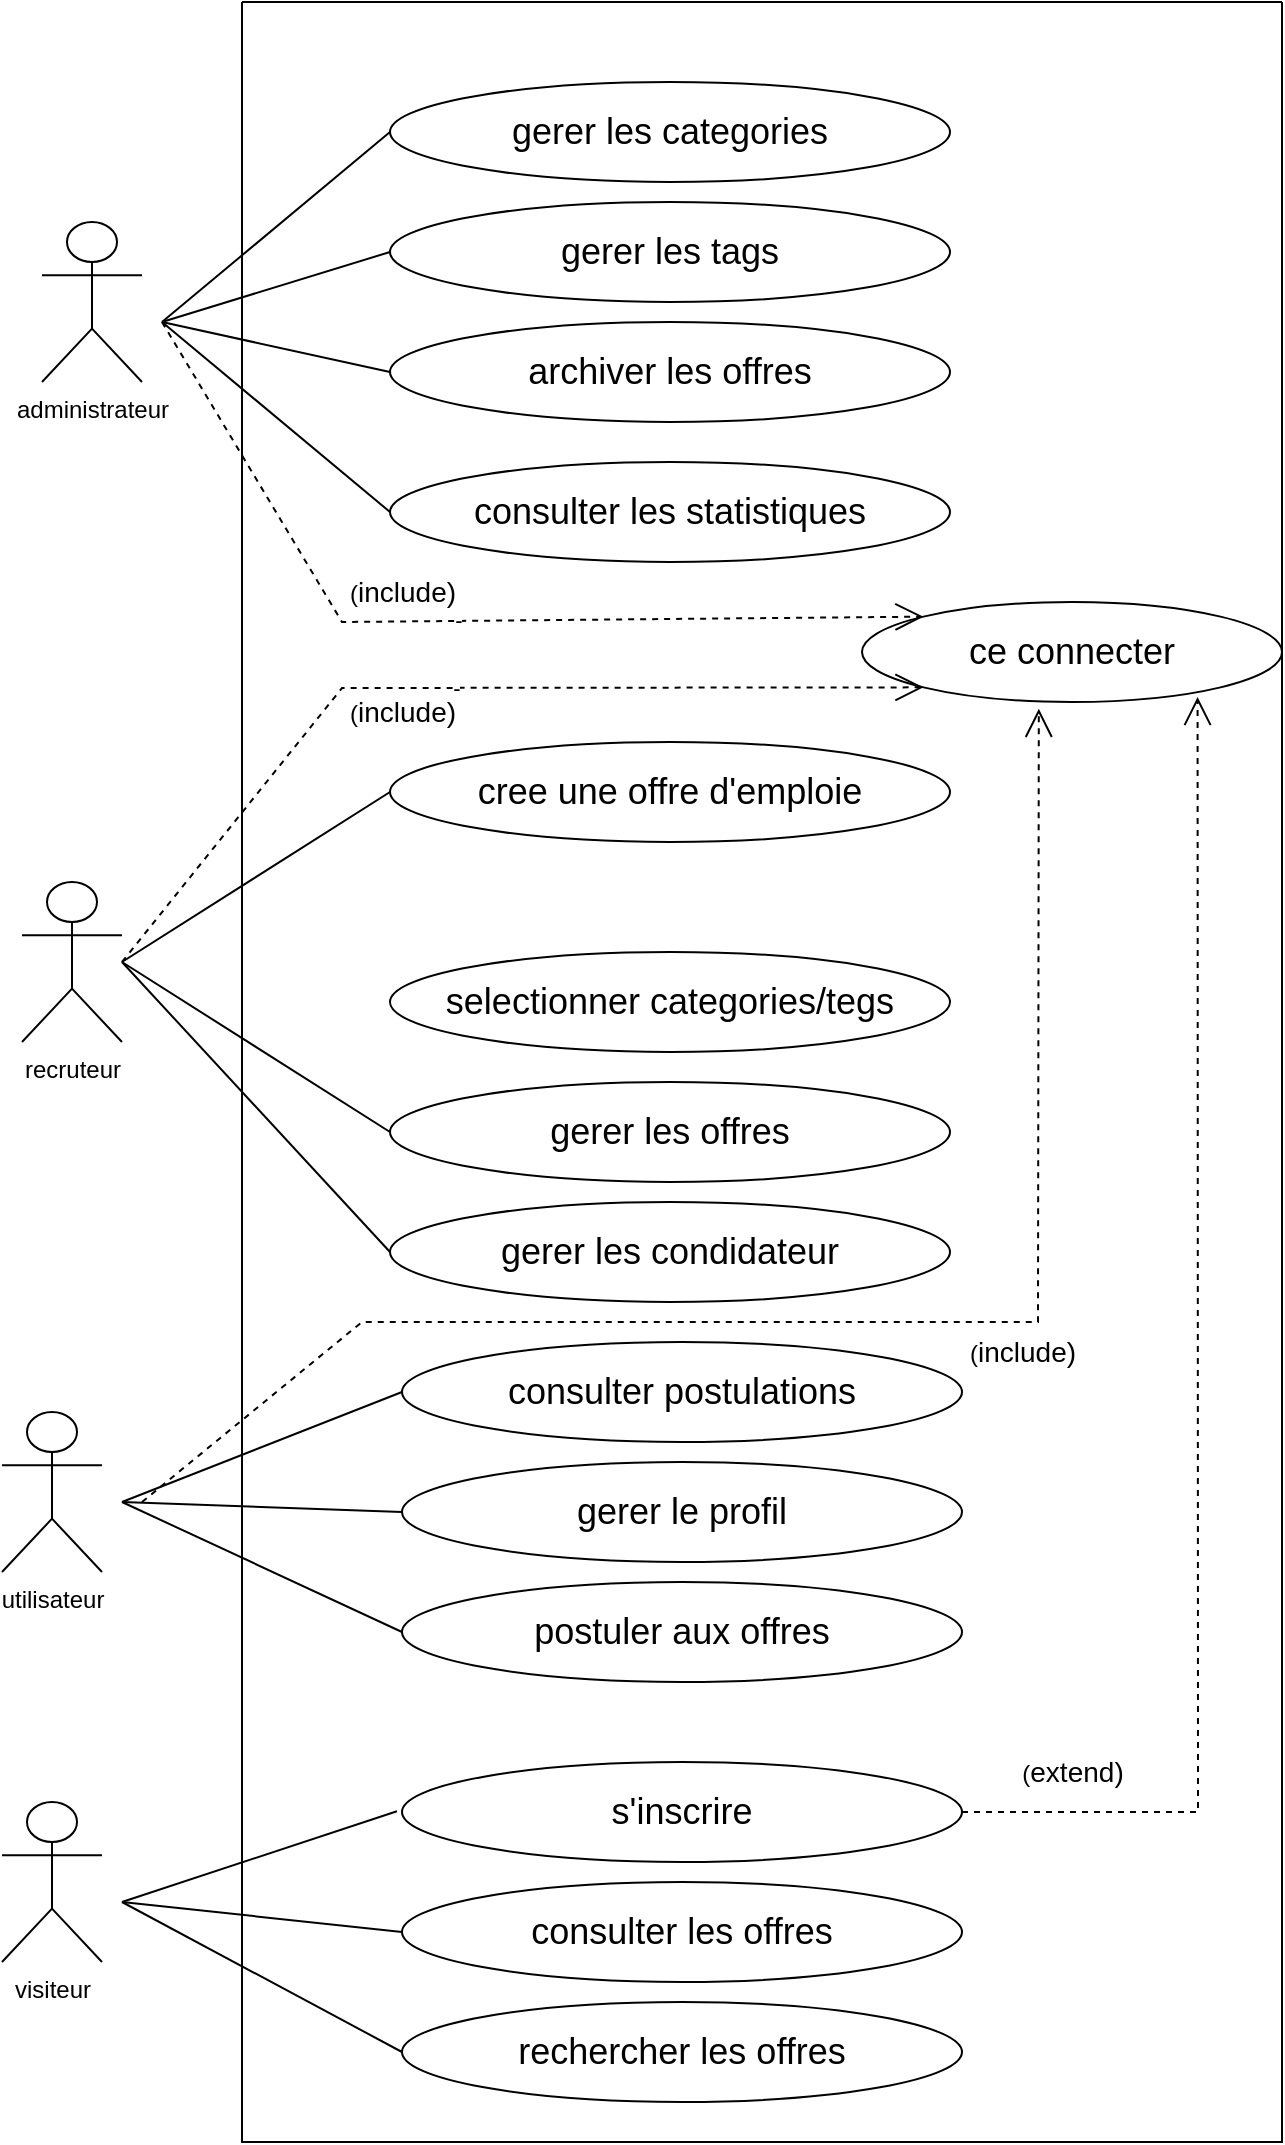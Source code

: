 <mxfile version="26.0.2">
  <diagram id="C5RBs43oDa-KdzZeNtuy" name="Page-1">
    <mxGraphModel dx="1900" dy="883" grid="1" gridSize="10" guides="1" tooltips="1" connect="1" arrows="1" fold="1" page="1" pageScale="1" pageWidth="827" pageHeight="1169" math="0" shadow="0">
      <root>
        <mxCell id="WIyWlLk6GJQsqaUBKTNV-0" />
        <mxCell id="WIyWlLk6GJQsqaUBKTNV-1" parent="WIyWlLk6GJQsqaUBKTNV-0" />
        <mxCell id="s31qBSAKNXmRd7B36Ofu-0" value="" style="swimlane;startSize=0;" vertex="1" parent="WIyWlLk6GJQsqaUBKTNV-1">
          <mxGeometry x="200" y="50" width="520" height="1070" as="geometry">
            <mxRectangle x="200" y="40" width="50" height="40" as="alternateBounds" />
          </mxGeometry>
        </mxCell>
        <mxCell id="s31qBSAKNXmRd7B36Ofu-1" value="&lt;span style=&quot;font-size: 18px;&quot;&gt;consulter les offres&lt;/span&gt;" style="ellipse;whiteSpace=wrap;html=1;" vertex="1" parent="s31qBSAKNXmRd7B36Ofu-0">
          <mxGeometry x="80" y="940" width="280" height="50" as="geometry" />
        </mxCell>
        <mxCell id="s31qBSAKNXmRd7B36Ofu-2" value="&lt;span style=&quot;font-size: 18px;&quot;&gt;rechercher&amp;nbsp;&lt;/span&gt;&lt;span style=&quot;font-size: 18px;&quot;&gt;les offres&lt;/span&gt;" style="ellipse;whiteSpace=wrap;html=1;" vertex="1" parent="s31qBSAKNXmRd7B36Ofu-0">
          <mxGeometry x="80" y="1000" width="280" height="50" as="geometry" />
        </mxCell>
        <mxCell id="s31qBSAKNXmRd7B36Ofu-7" value="&lt;span style=&quot;font-size: 18px;&quot;&gt;gerer les condidateur&lt;/span&gt;" style="ellipse;whiteSpace=wrap;html=1;" vertex="1" parent="s31qBSAKNXmRd7B36Ofu-0">
          <mxGeometry x="74" y="600" width="280" height="50" as="geometry" />
        </mxCell>
        <mxCell id="s31qBSAKNXmRd7B36Ofu-8" value="&lt;span style=&quot;font-size: 18px;&quot;&gt;gerer les offres&lt;/span&gt;" style="ellipse;whiteSpace=wrap;html=1;" vertex="1" parent="s31qBSAKNXmRd7B36Ofu-0">
          <mxGeometry x="74" y="540" width="280" height="50" as="geometry" />
        </mxCell>
        <mxCell id="s31qBSAKNXmRd7B36Ofu-9" value="&lt;span data-lucid-content=&quot;{&amp;quot;t&amp;quot;:&amp;quot;gestion des films&amp;quot;,&amp;quot;m&amp;quot;:[{&amp;quot;s&amp;quot;:0,&amp;quot;n&amp;quot;:&amp;quot;s&amp;quot;,&amp;quot;v&amp;quot;:18.667,&amp;quot;e&amp;quot;:17}]}&quot; data-lucid-type=&quot;application/vnd.lucid.text&quot;&gt;&lt;font style=&quot;font-size: 18px;&quot;&gt;cree une offre d&#39;emploie&lt;/font&gt;&lt;/span&gt;" style="ellipse;whiteSpace=wrap;html=1;" vertex="1" parent="s31qBSAKNXmRd7B36Ofu-0">
          <mxGeometry x="74" y="370" width="280" height="50" as="geometry" />
        </mxCell>
        <mxCell id="s31qBSAKNXmRd7B36Ofu-10" value="" style="endArrow=none;html=1;rounded=0;entryX=0;entryY=0.5;entryDx=0;entryDy=0;" edge="1" parent="s31qBSAKNXmRd7B36Ofu-0" target="s31qBSAKNXmRd7B36Ofu-8">
          <mxGeometry width="50" height="50" relative="1" as="geometry">
            <mxPoint x="-60" y="480" as="sourcePoint" />
            <mxPoint x="220" y="530" as="targetPoint" />
            <Array as="points" />
          </mxGeometry>
        </mxCell>
        <mxCell id="s31qBSAKNXmRd7B36Ofu-11" value="" style="endArrow=none;html=1;rounded=0;entryX=0;entryY=0.5;entryDx=0;entryDy=0;" edge="1" parent="s31qBSAKNXmRd7B36Ofu-0" target="s31qBSAKNXmRd7B36Ofu-9">
          <mxGeometry width="50" height="50" relative="1" as="geometry">
            <mxPoint x="-60" y="480" as="sourcePoint" />
            <mxPoint x="90" y="525" as="targetPoint" />
            <Array as="points" />
          </mxGeometry>
        </mxCell>
        <mxCell id="s31qBSAKNXmRd7B36Ofu-12" value="" style="endArrow=none;html=1;rounded=0;entryX=0;entryY=0.5;entryDx=0;entryDy=0;" edge="1" parent="s31qBSAKNXmRd7B36Ofu-0" target="s31qBSAKNXmRd7B36Ofu-7">
          <mxGeometry width="50" height="50" relative="1" as="geometry">
            <mxPoint x="-60" y="480" as="sourcePoint" />
            <mxPoint x="90" y="525" as="targetPoint" />
            <Array as="points" />
          </mxGeometry>
        </mxCell>
        <mxCell id="s31qBSAKNXmRd7B36Ofu-4" value="&lt;span style=&quot;font-size: 18px;&quot;&gt;postuler aux offres&lt;/span&gt;" style="ellipse;whiteSpace=wrap;html=1;" vertex="1" parent="s31qBSAKNXmRd7B36Ofu-0">
          <mxGeometry x="80" y="790" width="280" height="50" as="geometry" />
        </mxCell>
        <mxCell id="s31qBSAKNXmRd7B36Ofu-5" value="&lt;span style=&quot;font-size: 18px;&quot;&gt;gerer le profil&lt;/span&gt;" style="ellipse;whiteSpace=wrap;html=1;" vertex="1" parent="s31qBSAKNXmRd7B36Ofu-0">
          <mxGeometry x="80" y="730" width="280" height="50" as="geometry" />
        </mxCell>
        <mxCell id="s31qBSAKNXmRd7B36Ofu-6" value="&lt;span style=&quot;font-size: 18px;&quot;&gt;consulter postulations&lt;/span&gt;" style="ellipse;whiteSpace=wrap;html=1;" vertex="1" parent="s31qBSAKNXmRd7B36Ofu-0">
          <mxGeometry x="80" y="670" width="280" height="50" as="geometry" />
        </mxCell>
        <mxCell id="s31qBSAKNXmRd7B36Ofu-33" value="" style="endArrow=none;html=1;rounded=0;entryX=0;entryY=0.5;entryDx=0;entryDy=0;" edge="1" parent="s31qBSAKNXmRd7B36Ofu-0" target="s31qBSAKNXmRd7B36Ofu-4">
          <mxGeometry width="50" height="50" relative="1" as="geometry">
            <mxPoint x="-60" y="750" as="sourcePoint" />
            <mxPoint x="220" y="760" as="targetPoint" />
            <Array as="points" />
          </mxGeometry>
        </mxCell>
        <mxCell id="s31qBSAKNXmRd7B36Ofu-35" value="" style="endArrow=none;html=1;rounded=0;entryX=0;entryY=0.5;entryDx=0;entryDy=0;" edge="1" parent="s31qBSAKNXmRd7B36Ofu-0" target="s31qBSAKNXmRd7B36Ofu-6">
          <mxGeometry width="50" height="50" relative="1" as="geometry">
            <mxPoint x="-60" y="750" as="sourcePoint" />
            <mxPoint x="90" y="695" as="targetPoint" />
            <Array as="points" />
          </mxGeometry>
        </mxCell>
        <mxCell id="s31qBSAKNXmRd7B36Ofu-43" value="&lt;span style=&quot;font-size: 18px;&quot;&gt;s&#39;inscrire&lt;/span&gt;" style="ellipse;whiteSpace=wrap;html=1;" vertex="1" parent="s31qBSAKNXmRd7B36Ofu-0">
          <mxGeometry x="80" y="880" width="280" height="50" as="geometry" />
        </mxCell>
        <mxCell id="s31qBSAKNXmRd7B36Ofu-45" value="&lt;span style=&quot;font-size: 18px;&quot;&gt;archiver les offres&lt;/span&gt;" style="ellipse;whiteSpace=wrap;html=1;" vertex="1" parent="s31qBSAKNXmRd7B36Ofu-0">
          <mxGeometry x="74" y="160" width="280" height="50" as="geometry" />
        </mxCell>
        <mxCell id="s31qBSAKNXmRd7B36Ofu-46" value="&lt;span style=&quot;font-size: 18px;&quot;&gt;gerer les tags&lt;/span&gt;" style="ellipse;whiteSpace=wrap;html=1;" vertex="1" parent="s31qBSAKNXmRd7B36Ofu-0">
          <mxGeometry x="74" y="100" width="280" height="50" as="geometry" />
        </mxCell>
        <mxCell id="s31qBSAKNXmRd7B36Ofu-47" value="&lt;span data-lucid-content=&quot;{&amp;quot;t&amp;quot;:&amp;quot;gestion des films&amp;quot;,&amp;quot;m&amp;quot;:[{&amp;quot;s&amp;quot;:0,&amp;quot;n&amp;quot;:&amp;quot;s&amp;quot;,&amp;quot;v&amp;quot;:18.667,&amp;quot;e&amp;quot;:17}]}&quot; data-lucid-type=&quot;application/vnd.lucid.text&quot;&gt;&lt;font style=&quot;font-size: 18px;&quot;&gt;gerer les categories&lt;/font&gt;&lt;/span&gt;" style="ellipse;whiteSpace=wrap;html=1;" vertex="1" parent="s31qBSAKNXmRd7B36Ofu-0">
          <mxGeometry x="74" y="40" width="280" height="50" as="geometry" />
        </mxCell>
        <mxCell id="s31qBSAKNXmRd7B36Ofu-48" value="&lt;span style=&quot;font-size: 18px;&quot;&gt;consulter les statistiques&lt;/span&gt;" style="ellipse;whiteSpace=wrap;html=1;" vertex="1" parent="s31qBSAKNXmRd7B36Ofu-0">
          <mxGeometry x="74" y="230" width="280" height="50" as="geometry" />
        </mxCell>
        <mxCell id="s31qBSAKNXmRd7B36Ofu-49" value="&lt;span style=&quot;font-size: 18px;&quot;&gt;selectionner categories/tegs&lt;/span&gt;" style="ellipse;whiteSpace=wrap;html=1;" vertex="1" parent="s31qBSAKNXmRd7B36Ofu-0">
          <mxGeometry x="74" y="475" width="280" height="50" as="geometry" />
        </mxCell>
        <mxCell id="s31qBSAKNXmRd7B36Ofu-50" value="&lt;span data-lucid-content=&quot;{&amp;quot;t&amp;quot;:&amp;quot;gestion des films&amp;quot;,&amp;quot;m&amp;quot;:[{&amp;quot;s&amp;quot;:0,&amp;quot;n&amp;quot;:&amp;quot;s&amp;quot;,&amp;quot;v&amp;quot;:18.667,&amp;quot;e&amp;quot;:17}]}&quot; data-lucid-type=&quot;application/vnd.lucid.text&quot;&gt;&lt;font style=&quot;font-size: 18px;&quot;&gt;ce connecter&lt;/font&gt;&lt;/span&gt;" style="ellipse;whiteSpace=wrap;html=1;" vertex="1" parent="s31qBSAKNXmRd7B36Ofu-0">
          <mxGeometry x="310" y="300" width="210" height="50" as="geometry" />
        </mxCell>
        <mxCell id="s31qBSAKNXmRd7B36Ofu-51" value="" style="endArrow=none;html=1;rounded=0;entryX=0;entryY=0.5;entryDx=0;entryDy=0;" edge="1" parent="s31qBSAKNXmRd7B36Ofu-0">
          <mxGeometry width="50" height="50" relative="1" as="geometry">
            <mxPoint x="-40" y="160" as="sourcePoint" />
            <mxPoint x="74" y="65" as="targetPoint" />
            <Array as="points" />
          </mxGeometry>
        </mxCell>
        <mxCell id="s31qBSAKNXmRd7B36Ofu-52" value="" style="endArrow=none;html=1;rounded=0;entryX=0;entryY=0.5;entryDx=0;entryDy=0;" edge="1" parent="s31qBSAKNXmRd7B36Ofu-0">
          <mxGeometry width="50" height="50" relative="1" as="geometry">
            <mxPoint x="-40" y="160" as="sourcePoint" />
            <mxPoint x="74" y="255" as="targetPoint" />
            <Array as="points" />
          </mxGeometry>
        </mxCell>
        <mxCell id="s31qBSAKNXmRd7B36Ofu-53" value="" style="endArrow=none;html=1;rounded=0;entryX=0;entryY=0.5;entryDx=0;entryDy=0;" edge="1" parent="s31qBSAKNXmRd7B36Ofu-0" target="s31qBSAKNXmRd7B36Ofu-45">
          <mxGeometry width="50" height="50" relative="1" as="geometry">
            <mxPoint x="-40" y="160" as="sourcePoint" />
            <mxPoint x="84" y="265" as="targetPoint" />
            <Array as="points" />
          </mxGeometry>
        </mxCell>
        <mxCell id="s31qBSAKNXmRd7B36Ofu-54" value="" style="endArrow=none;html=1;rounded=0;entryX=0;entryY=0.5;entryDx=0;entryDy=0;" edge="1" parent="s31qBSAKNXmRd7B36Ofu-0" target="s31qBSAKNXmRd7B36Ofu-46">
          <mxGeometry width="50" height="50" relative="1" as="geometry">
            <mxPoint x="-40" y="160" as="sourcePoint" />
            <mxPoint x="84" y="195" as="targetPoint" />
            <Array as="points" />
          </mxGeometry>
        </mxCell>
        <mxCell id="s31qBSAKNXmRd7B36Ofu-64" value="" style="endArrow=open;endSize=12;dashed=1;html=1;rounded=0;entryX=0.421;entryY=1.068;entryDx=0;entryDy=0;entryPerimeter=0;" edge="1" parent="s31qBSAKNXmRd7B36Ofu-0" target="s31qBSAKNXmRd7B36Ofu-50">
          <mxGeometry width="160" relative="1" as="geometry">
            <mxPoint x="-50" y="750" as="sourcePoint" />
            <mxPoint x="400" y="660" as="targetPoint" />
            <Array as="points">
              <mxPoint x="60" y="660" />
              <mxPoint x="398" y="660" />
            </Array>
          </mxGeometry>
        </mxCell>
        <mxCell id="s31qBSAKNXmRd7B36Ofu-66" value="" style="endArrow=open;endSize=12;dashed=1;html=1;rounded=0;exitX=1;exitY=0.5;exitDx=0;exitDy=0;entryX=0.799;entryY=0.949;entryDx=0;entryDy=0;entryPerimeter=0;" edge="1" parent="s31qBSAKNXmRd7B36Ofu-0" source="s31qBSAKNXmRd7B36Ofu-43" target="s31qBSAKNXmRd7B36Ofu-50">
          <mxGeometry width="160" relative="1" as="geometry">
            <mxPoint x="330" y="680" as="sourcePoint" />
            <mxPoint x="490" y="680" as="targetPoint" />
            <Array as="points">
              <mxPoint x="478" y="905" />
            </Array>
          </mxGeometry>
        </mxCell>
        <mxCell id="s31qBSAKNXmRd7B36Ofu-72" value="-" style="endArrow=open;endSize=12;dashed=1;html=1;rounded=0;entryX=0;entryY=0;entryDx=0;entryDy=0;" edge="1" parent="s31qBSAKNXmRd7B36Ofu-0" target="s31qBSAKNXmRd7B36Ofu-50">
          <mxGeometry width="160" relative="1" as="geometry">
            <mxPoint x="-40" y="160" as="sourcePoint" />
            <mxPoint x="240" y="310" as="targetPoint" />
            <Array as="points">
              <mxPoint x="50" y="310" />
            </Array>
          </mxGeometry>
        </mxCell>
        <mxCell id="s31qBSAKNXmRd7B36Ofu-73" value="-" style="endArrow=open;endSize=12;dashed=1;html=1;rounded=0;entryX=0;entryY=1;entryDx=0;entryDy=0;" edge="1" parent="s31qBSAKNXmRd7B36Ofu-0" target="s31qBSAKNXmRd7B36Ofu-50">
          <mxGeometry width="160" relative="1" as="geometry">
            <mxPoint x="-60" y="480" as="sourcePoint" />
            <mxPoint x="200" y="360" as="targetPoint" />
            <Array as="points">
              <mxPoint x="50" y="343" />
            </Array>
          </mxGeometry>
        </mxCell>
        <mxCell id="s31qBSAKNXmRd7B36Ofu-74" value="(&lt;span style=&quot;font-size: 14px;&quot;&gt;include)&lt;/span&gt;" style="text;html=1;align=center;verticalAlign=middle;resizable=0;points=[];autosize=1;strokeColor=none;fillColor=none;" vertex="1" parent="s31qBSAKNXmRd7B36Ofu-0">
          <mxGeometry x="40" y="280" width="80" height="30" as="geometry" />
        </mxCell>
        <mxCell id="s31qBSAKNXmRd7B36Ofu-75" value="(&lt;span style=&quot;font-size: 14px;&quot;&gt;include)&lt;/span&gt;" style="text;html=1;align=center;verticalAlign=middle;resizable=0;points=[];autosize=1;strokeColor=none;fillColor=none;" vertex="1" parent="s31qBSAKNXmRd7B36Ofu-0">
          <mxGeometry x="40" y="340" width="80" height="30" as="geometry" />
        </mxCell>
        <mxCell id="s31qBSAKNXmRd7B36Ofu-76" value="(&lt;span style=&quot;font-size: 14px;&quot;&gt;include)&lt;/span&gt;" style="text;html=1;align=center;verticalAlign=middle;resizable=0;points=[];autosize=1;strokeColor=none;fillColor=none;" vertex="1" parent="s31qBSAKNXmRd7B36Ofu-0">
          <mxGeometry x="350" y="660" width="80" height="30" as="geometry" />
        </mxCell>
        <mxCell id="s31qBSAKNXmRd7B36Ofu-78" value="(&lt;span style=&quot;font-size: 14px;&quot;&gt;extend&lt;/span&gt;&lt;span style=&quot;font-size: 14px;&quot;&gt;)&lt;/span&gt;" style="text;html=1;align=center;verticalAlign=middle;resizable=0;points=[];autosize=1;strokeColor=none;fillColor=none;" vertex="1" parent="s31qBSAKNXmRd7B36Ofu-0">
          <mxGeometry x="380" y="870" width="70" height="30" as="geometry" />
        </mxCell>
        <mxCell id="s31qBSAKNXmRd7B36Ofu-31" value="visiteur" style="shape=umlActor;verticalLabelPosition=bottom;verticalAlign=top;html=1;outlineConnect=0;" vertex="1" parent="WIyWlLk6GJQsqaUBKTNV-1">
          <mxGeometry x="80" y="950" width="50" height="80" as="geometry" />
        </mxCell>
        <mxCell id="s31qBSAKNXmRd7B36Ofu-37" value="" style="endArrow=none;html=1;rounded=0;entryX=0;entryY=0.5;entryDx=0;entryDy=0;" edge="1" parent="WIyWlLk6GJQsqaUBKTNV-1" target="s31qBSAKNXmRd7B36Ofu-1">
          <mxGeometry width="50" height="50" relative="1" as="geometry">
            <mxPoint x="140" y="1000" as="sourcePoint" />
            <mxPoint x="290" y="885" as="targetPoint" />
            <Array as="points" />
          </mxGeometry>
        </mxCell>
        <mxCell id="s31qBSAKNXmRd7B36Ofu-38" value="" style="endArrow=none;html=1;rounded=0;entryX=0;entryY=0.5;entryDx=0;entryDy=0;" edge="1" parent="WIyWlLk6GJQsqaUBKTNV-1" target="s31qBSAKNXmRd7B36Ofu-2">
          <mxGeometry width="50" height="50" relative="1" as="geometry">
            <mxPoint x="140" y="1000" as="sourcePoint" />
            <mxPoint x="290" y="995" as="targetPoint" />
            <Array as="points" />
          </mxGeometry>
        </mxCell>
        <mxCell id="s31qBSAKNXmRd7B36Ofu-39" value="administrateur" style="shape=umlActor;verticalLabelPosition=bottom;verticalAlign=top;html=1;outlineConnect=0;" vertex="1" parent="WIyWlLk6GJQsqaUBKTNV-1">
          <mxGeometry x="100" y="160" width="50" height="80" as="geometry" />
        </mxCell>
        <mxCell id="s31qBSAKNXmRd7B36Ofu-40" value="recruteur" style="shape=umlActor;verticalLabelPosition=bottom;verticalAlign=top;html=1;outlineConnect=0;" vertex="1" parent="WIyWlLk6GJQsqaUBKTNV-1">
          <mxGeometry x="90" y="490" width="50" height="80" as="geometry" />
        </mxCell>
        <mxCell id="s31qBSAKNXmRd7B36Ofu-44" value="" style="endArrow=none;html=1;rounded=0;entryX=-0.009;entryY=0.493;entryDx=0;entryDy=0;entryPerimeter=0;" edge="1" parent="WIyWlLk6GJQsqaUBKTNV-1" target="s31qBSAKNXmRd7B36Ofu-43">
          <mxGeometry width="50" height="50" relative="1" as="geometry">
            <mxPoint x="140" y="1000" as="sourcePoint" />
            <mxPoint x="290" y="1015" as="targetPoint" />
            <Array as="points" />
          </mxGeometry>
        </mxCell>
        <mxCell id="s31qBSAKNXmRd7B36Ofu-32" value="utilisateur" style="shape=umlActor;verticalLabelPosition=bottom;verticalAlign=top;html=1;outlineConnect=0;" vertex="1" parent="WIyWlLk6GJQsqaUBKTNV-1">
          <mxGeometry x="80" y="755" width="50" height="80" as="geometry" />
        </mxCell>
        <mxCell id="s31qBSAKNXmRd7B36Ofu-34" value="" style="endArrow=none;html=1;rounded=0;entryX=0;entryY=0.5;entryDx=0;entryDy=0;" edge="1" parent="WIyWlLk6GJQsqaUBKTNV-1" target="s31qBSAKNXmRd7B36Ofu-5">
          <mxGeometry width="50" height="50" relative="1" as="geometry">
            <mxPoint x="140" y="800" as="sourcePoint" />
            <mxPoint x="290" y="795" as="targetPoint" />
            <Array as="points" />
          </mxGeometry>
        </mxCell>
      </root>
    </mxGraphModel>
  </diagram>
</mxfile>
